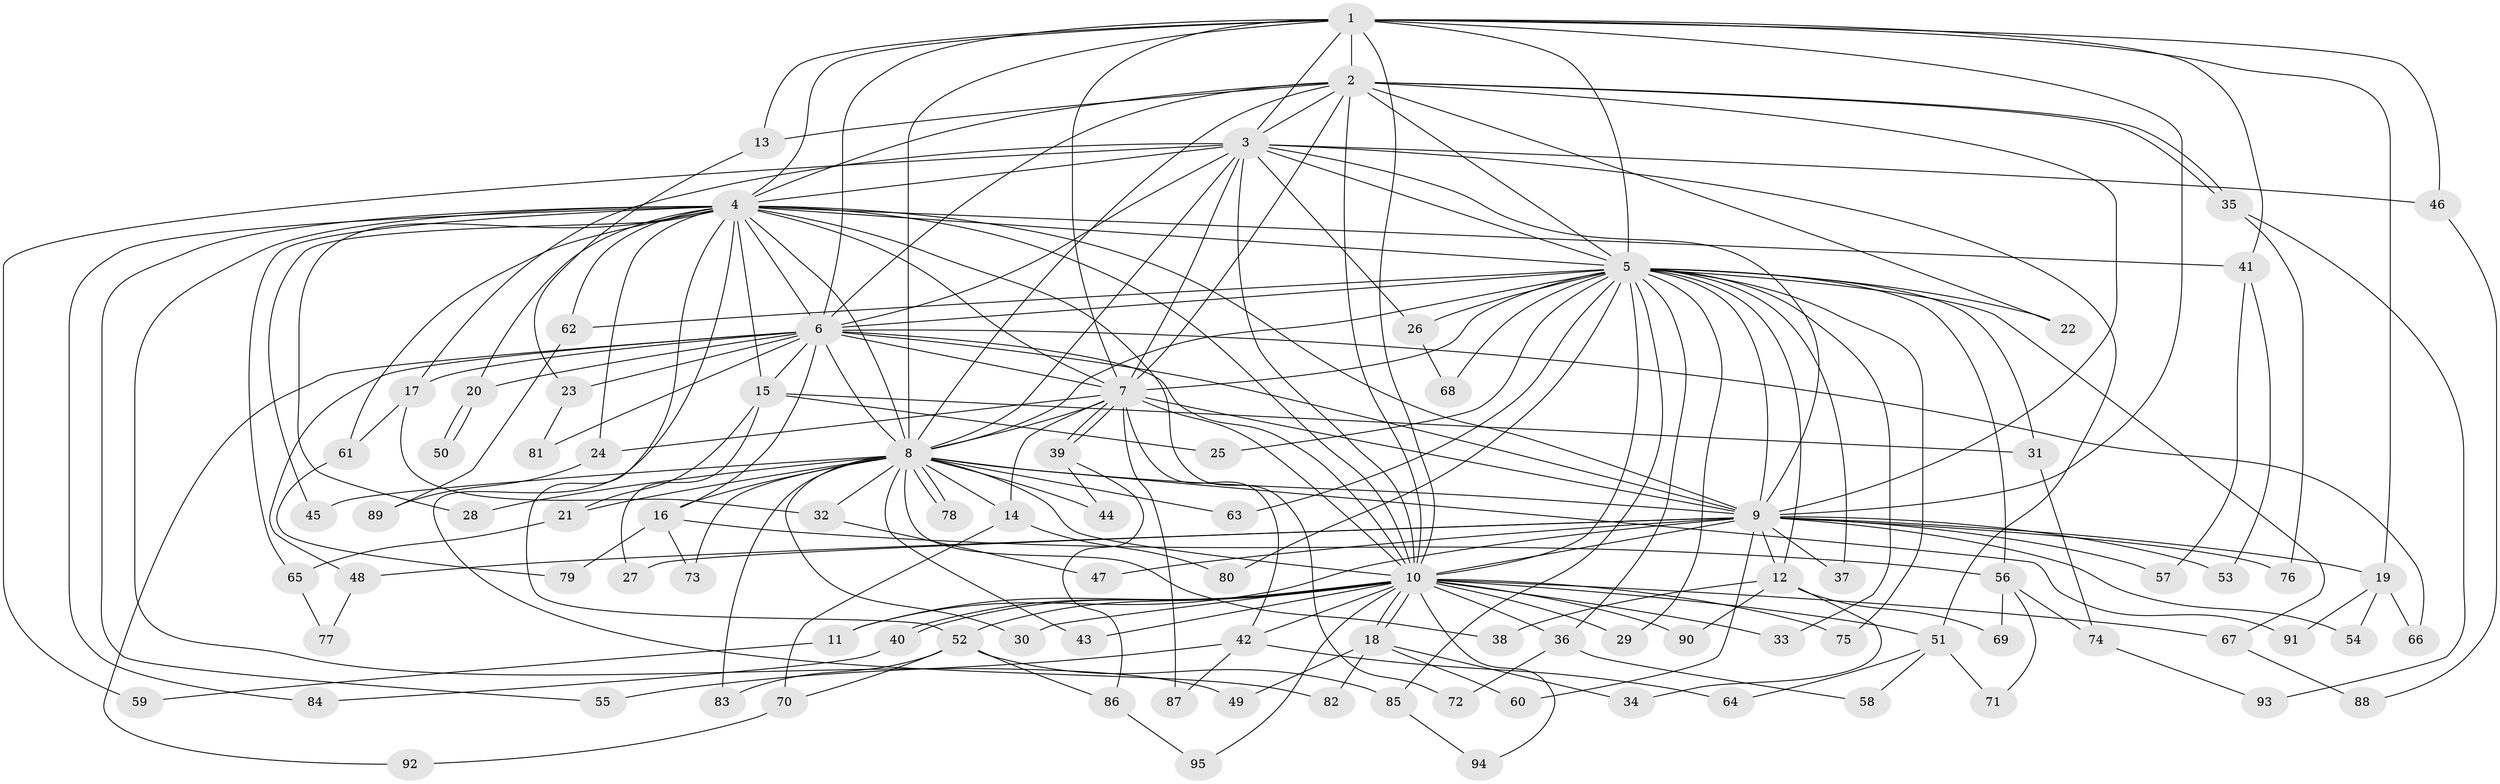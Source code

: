 // coarse degree distribution, {7: 0.020833333333333332, 10: 0.020833333333333332, 9: 0.020833333333333332, 38: 0.020833333333333332, 11: 0.020833333333333332, 16: 0.020833333333333332, 4: 0.10416666666666667, 3: 0.10416666666666667, 5: 0.041666666666666664, 2: 0.4375, 1: 0.16666666666666666, 6: 0.020833333333333332}
// Generated by graph-tools (version 1.1) at 2025/49/03/04/25 22:49:27]
// undirected, 95 vertices, 215 edges
graph export_dot {
  node [color=gray90,style=filled];
  1;
  2;
  3;
  4;
  5;
  6;
  7;
  8;
  9;
  10;
  11;
  12;
  13;
  14;
  15;
  16;
  17;
  18;
  19;
  20;
  21;
  22;
  23;
  24;
  25;
  26;
  27;
  28;
  29;
  30;
  31;
  32;
  33;
  34;
  35;
  36;
  37;
  38;
  39;
  40;
  41;
  42;
  43;
  44;
  45;
  46;
  47;
  48;
  49;
  50;
  51;
  52;
  53;
  54;
  55;
  56;
  57;
  58;
  59;
  60;
  61;
  62;
  63;
  64;
  65;
  66;
  67;
  68;
  69;
  70;
  71;
  72;
  73;
  74;
  75;
  76;
  77;
  78;
  79;
  80;
  81;
  82;
  83;
  84;
  85;
  86;
  87;
  88;
  89;
  90;
  91;
  92;
  93;
  94;
  95;
  1 -- 2;
  1 -- 3;
  1 -- 4;
  1 -- 5;
  1 -- 6;
  1 -- 7;
  1 -- 8;
  1 -- 9;
  1 -- 10;
  1 -- 13;
  1 -- 19;
  1 -- 41;
  1 -- 46;
  2 -- 3;
  2 -- 4;
  2 -- 5;
  2 -- 6;
  2 -- 7;
  2 -- 8;
  2 -- 9;
  2 -- 10;
  2 -- 13;
  2 -- 22;
  2 -- 35;
  2 -- 35;
  3 -- 4;
  3 -- 5;
  3 -- 6;
  3 -- 7;
  3 -- 8;
  3 -- 9;
  3 -- 10;
  3 -- 17;
  3 -- 26;
  3 -- 46;
  3 -- 51;
  3 -- 59;
  4 -- 5;
  4 -- 6;
  4 -- 7;
  4 -- 8;
  4 -- 9;
  4 -- 10;
  4 -- 15;
  4 -- 20;
  4 -- 24;
  4 -- 28;
  4 -- 41;
  4 -- 45;
  4 -- 49;
  4 -- 52;
  4 -- 55;
  4 -- 61;
  4 -- 62;
  4 -- 65;
  4 -- 72;
  4 -- 82;
  4 -- 84;
  5 -- 6;
  5 -- 7;
  5 -- 8;
  5 -- 9;
  5 -- 10;
  5 -- 12;
  5 -- 22;
  5 -- 25;
  5 -- 26;
  5 -- 29;
  5 -- 31;
  5 -- 33;
  5 -- 36;
  5 -- 37;
  5 -- 56;
  5 -- 62;
  5 -- 63;
  5 -- 67;
  5 -- 68;
  5 -- 75;
  5 -- 80;
  5 -- 85;
  6 -- 7;
  6 -- 8;
  6 -- 9;
  6 -- 10;
  6 -- 15;
  6 -- 16;
  6 -- 17;
  6 -- 20;
  6 -- 23;
  6 -- 48;
  6 -- 66;
  6 -- 81;
  6 -- 92;
  7 -- 8;
  7 -- 9;
  7 -- 10;
  7 -- 14;
  7 -- 24;
  7 -- 39;
  7 -- 39;
  7 -- 42;
  7 -- 87;
  8 -- 9;
  8 -- 10;
  8 -- 14;
  8 -- 16;
  8 -- 21;
  8 -- 28;
  8 -- 30;
  8 -- 32;
  8 -- 38;
  8 -- 43;
  8 -- 44;
  8 -- 45;
  8 -- 63;
  8 -- 73;
  8 -- 78;
  8 -- 78;
  8 -- 83;
  8 -- 91;
  9 -- 10;
  9 -- 11;
  9 -- 12;
  9 -- 19;
  9 -- 27;
  9 -- 37;
  9 -- 47;
  9 -- 48;
  9 -- 53;
  9 -- 54;
  9 -- 57;
  9 -- 60;
  9 -- 76;
  10 -- 11;
  10 -- 18;
  10 -- 18;
  10 -- 29;
  10 -- 30;
  10 -- 33;
  10 -- 36;
  10 -- 40;
  10 -- 40;
  10 -- 42;
  10 -- 43;
  10 -- 51;
  10 -- 52;
  10 -- 67;
  10 -- 75;
  10 -- 90;
  10 -- 94;
  10 -- 95;
  11 -- 59;
  12 -- 34;
  12 -- 38;
  12 -- 69;
  12 -- 90;
  13 -- 23;
  14 -- 70;
  14 -- 80;
  15 -- 21;
  15 -- 25;
  15 -- 27;
  15 -- 31;
  16 -- 56;
  16 -- 73;
  16 -- 79;
  17 -- 32;
  17 -- 61;
  18 -- 34;
  18 -- 49;
  18 -- 60;
  18 -- 82;
  19 -- 54;
  19 -- 66;
  19 -- 91;
  20 -- 50;
  20 -- 50;
  21 -- 65;
  23 -- 81;
  24 -- 89;
  26 -- 68;
  31 -- 74;
  32 -- 47;
  35 -- 76;
  35 -- 93;
  36 -- 58;
  36 -- 72;
  39 -- 44;
  39 -- 86;
  40 -- 84;
  41 -- 53;
  41 -- 57;
  42 -- 55;
  42 -- 64;
  42 -- 87;
  46 -- 88;
  48 -- 77;
  51 -- 58;
  51 -- 64;
  51 -- 71;
  52 -- 70;
  52 -- 83;
  52 -- 85;
  52 -- 86;
  56 -- 69;
  56 -- 71;
  56 -- 74;
  61 -- 79;
  62 -- 89;
  65 -- 77;
  67 -- 88;
  70 -- 92;
  74 -- 93;
  85 -- 94;
  86 -- 95;
}
